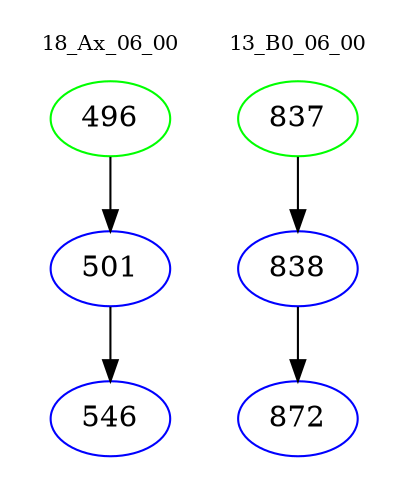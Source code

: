 digraph{
subgraph cluster_0 {
color = white
label = "18_Ax_06_00";
fontsize=10;
T0_496 [label="496", color="green"]
T0_496 -> T0_501 [color="black"]
T0_501 [label="501", color="blue"]
T0_501 -> T0_546 [color="black"]
T0_546 [label="546", color="blue"]
}
subgraph cluster_1 {
color = white
label = "13_B0_06_00";
fontsize=10;
T1_837 [label="837", color="green"]
T1_837 -> T1_838 [color="black"]
T1_838 [label="838", color="blue"]
T1_838 -> T1_872 [color="black"]
T1_872 [label="872", color="blue"]
}
}
